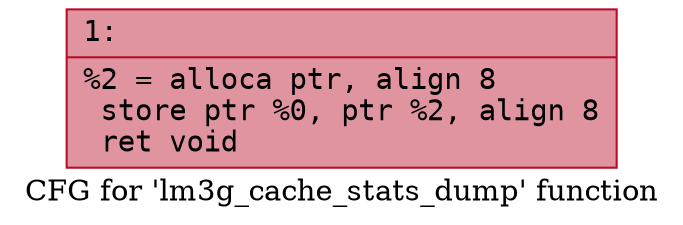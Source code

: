 digraph "CFG for 'lm3g_cache_stats_dump' function" {
	label="CFG for 'lm3g_cache_stats_dump' function";

	Node0x600001026030 [shape=record,color="#b70d28ff", style=filled, fillcolor="#b70d2870" fontname="Courier",label="{1:\l|  %2 = alloca ptr, align 8\l  store ptr %0, ptr %2, align 8\l  ret void\l}"];
}

